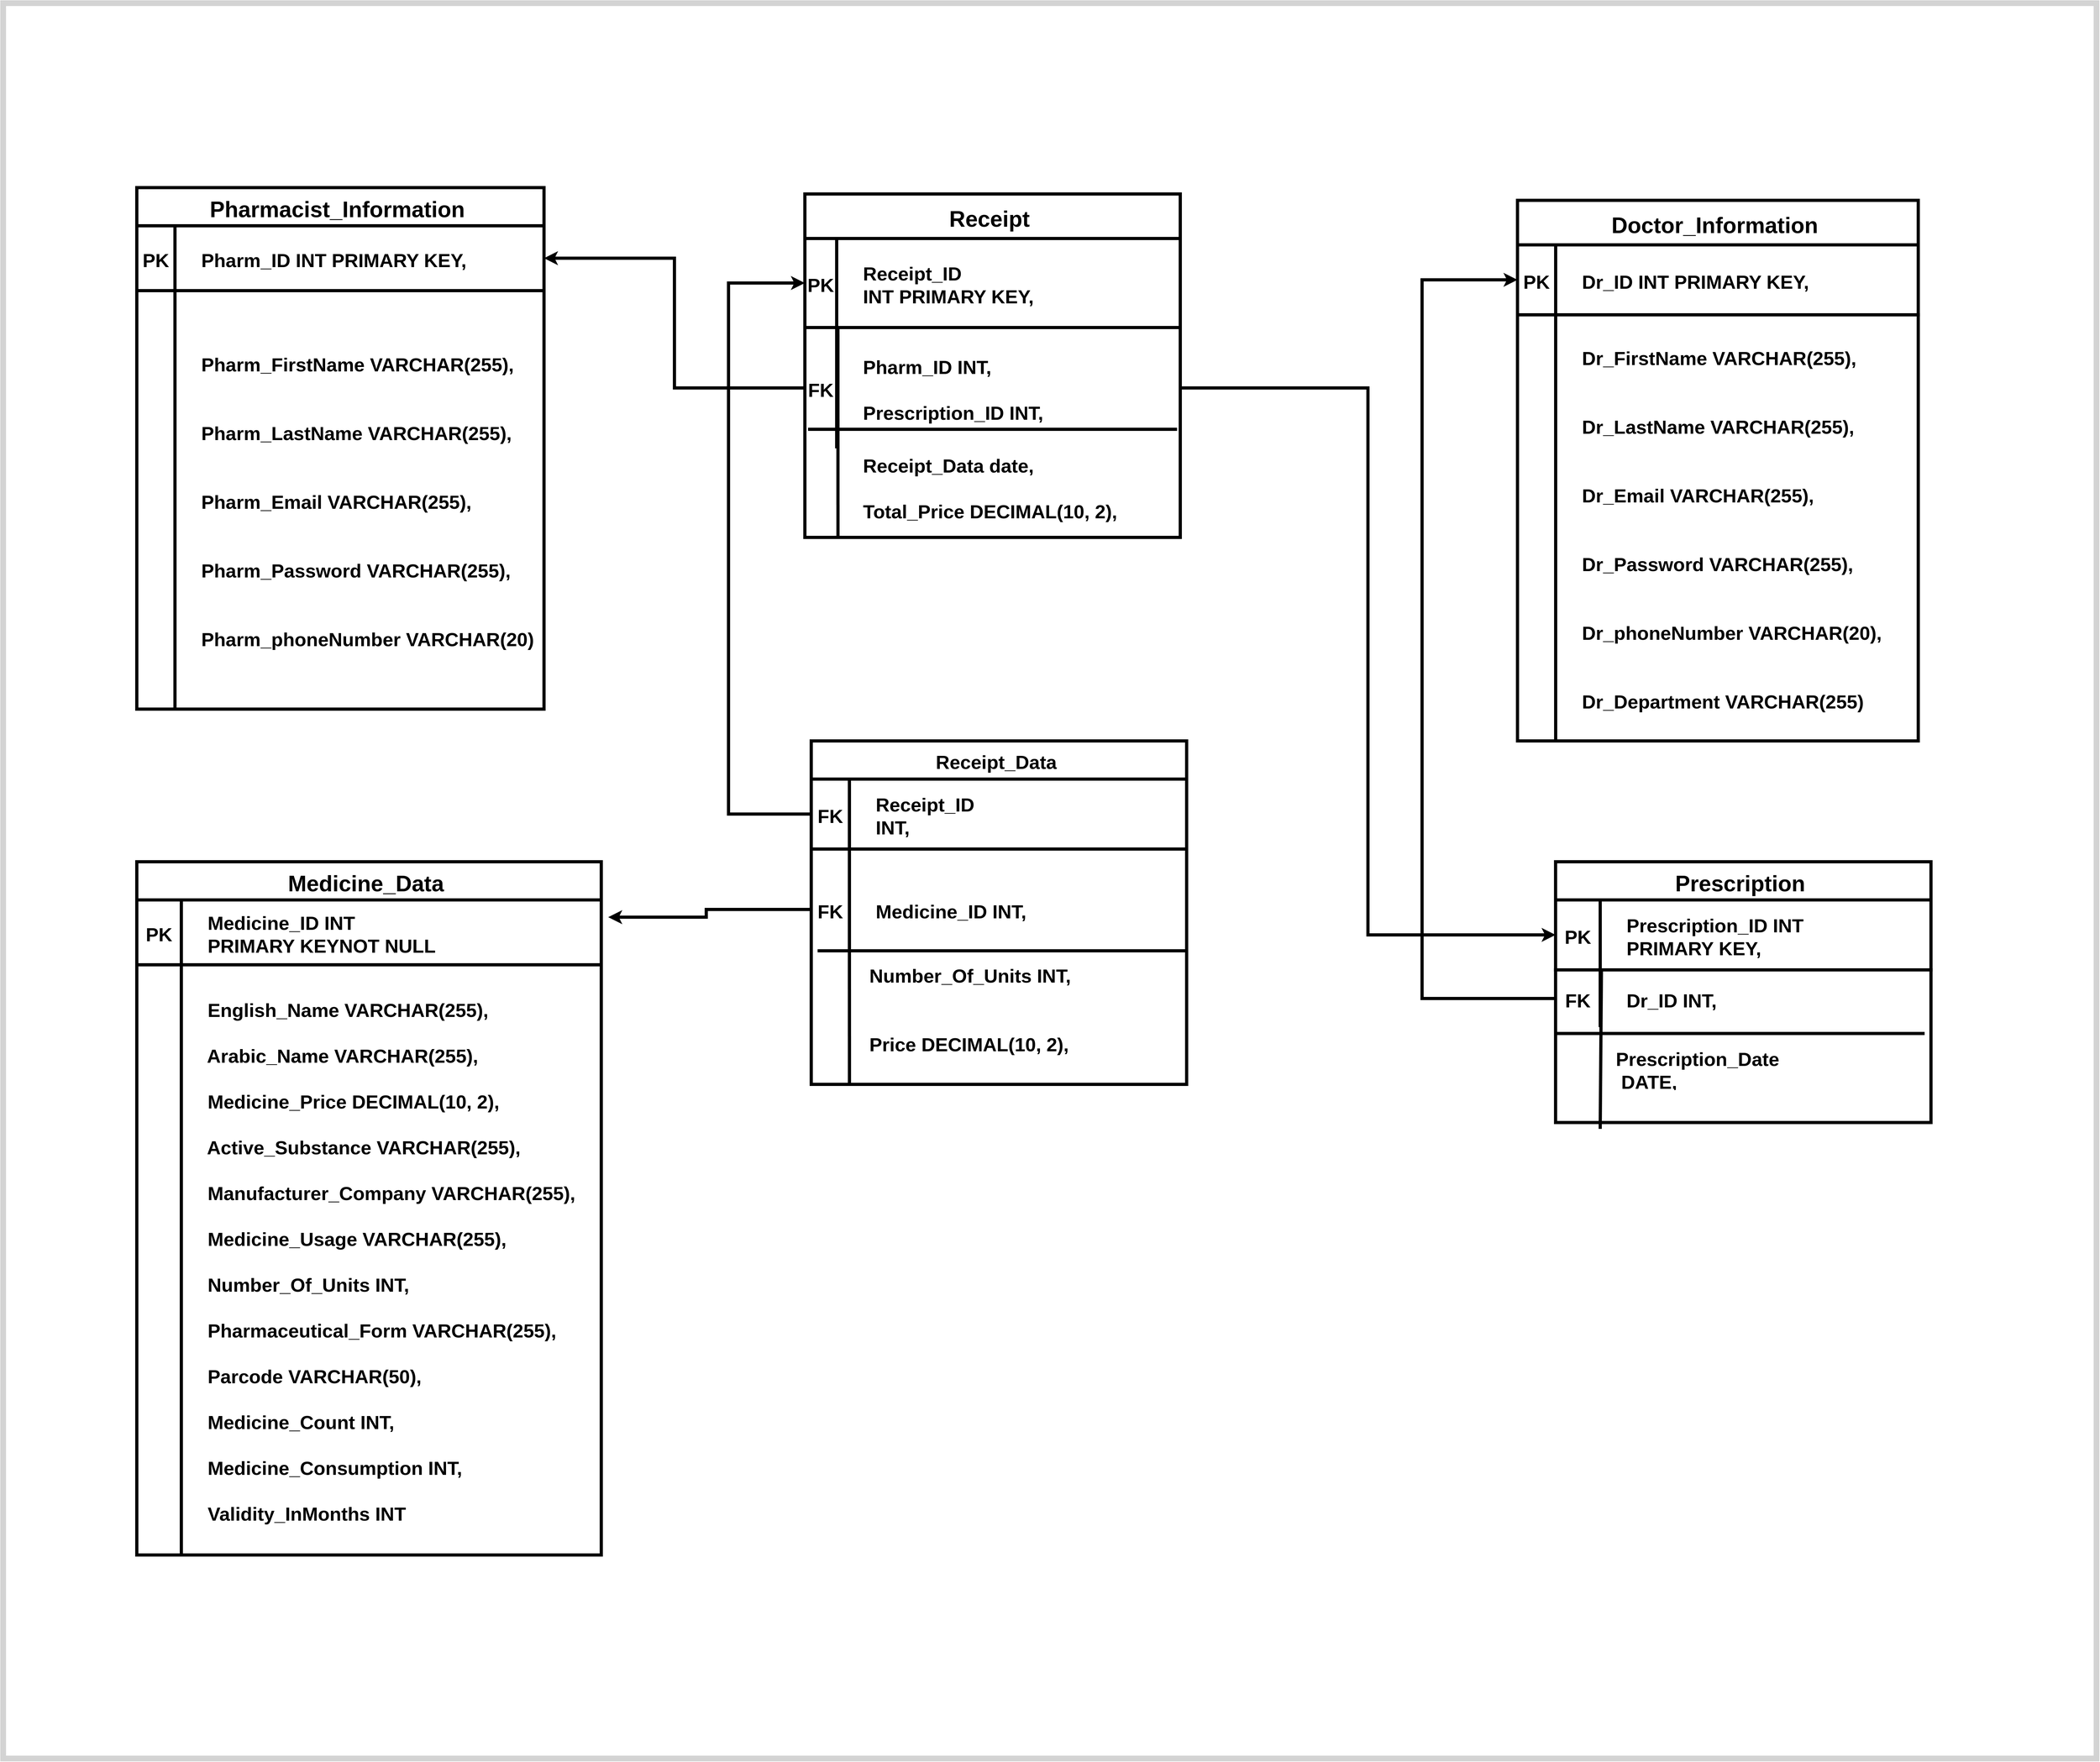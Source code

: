 <mxfile version="23.1.4" type="device">
  <diagram id="R2lEEEUBdFMjLlhIrx00" name="Page-1">
    <mxGraphModel dx="4627" dy="3437" grid="1" gridSize="10" guides="1" tooltips="1" connect="1" arrows="1" fold="1" page="1" pageScale="1" pageWidth="850" pageHeight="1100" math="0" shadow="0" extFonts="Permanent Marker^https://fonts.googleapis.com/css?family=Permanent+Marker">
      <root>
        <mxCell id="0" />
        <mxCell id="1" parent="0" />
        <mxCell id="C-vyLk0tnHw3VtMMgP7b-23" value="Medicine_Data " style="shape=table;startSize=60;container=1;collapsible=1;childLayout=tableLayout;fixedRows=1;rowLines=0;fontStyle=1;align=center;resizeLast=1;strokeWidth=5;fontSize=35;" parent="1" vertex="1">
          <mxGeometry x="-600" y="650" width="730" height="1090" as="geometry" />
        </mxCell>
        <mxCell id="C-vyLk0tnHw3VtMMgP7b-24" value="" style="shape=partialRectangle;collapsible=0;dropTarget=0;pointerEvents=0;fillColor=none;points=[[0,0.5],[1,0.5]];portConstraint=eastwest;top=0;left=0;right=0;bottom=1;strokeWidth=5;fontSize=30;" parent="C-vyLk0tnHw3VtMMgP7b-23" vertex="1">
          <mxGeometry y="60" width="730" height="102" as="geometry" />
        </mxCell>
        <mxCell id="C-vyLk0tnHw3VtMMgP7b-25" value="PK" style="shape=partialRectangle;overflow=hidden;connectable=0;fillColor=none;top=0;left=0;bottom=0;right=0;fontStyle=1;fontSize=30;strokeWidth=5;" parent="C-vyLk0tnHw3VtMMgP7b-24" vertex="1">
          <mxGeometry width="70" height="102" as="geometry">
            <mxRectangle width="70" height="102" as="alternateBounds" />
          </mxGeometry>
        </mxCell>
        <mxCell id="C-vyLk0tnHw3VtMMgP7b-26" value="    Medicine_ID INT&#xa;    PRIMARY KEYNOT NULL " style="shape=partialRectangle;overflow=hidden;connectable=0;fillColor=none;top=0;left=0;bottom=0;right=0;align=left;spacingLeft=6;fontStyle=1;fontSize=30;strokeWidth=5;" parent="C-vyLk0tnHw3VtMMgP7b-24" vertex="1">
          <mxGeometry x="70" width="660" height="102" as="geometry">
            <mxRectangle width="660" height="102" as="alternateBounds" />
          </mxGeometry>
        </mxCell>
        <mxCell id="C-vyLk0tnHw3VtMMgP7b-27" value="" style="shape=partialRectangle;collapsible=0;dropTarget=0;pointerEvents=0;fillColor=none;points=[[0,0.5],[1,0.5]];portConstraint=eastwest;top=0;left=0;right=0;bottom=0;strokeWidth=5;fontSize=30;" parent="C-vyLk0tnHw3VtMMgP7b-23" vertex="1">
          <mxGeometry y="162" width="730" height="928" as="geometry" />
        </mxCell>
        <mxCell id="C-vyLk0tnHw3VtMMgP7b-28" value="" style="shape=partialRectangle;overflow=hidden;connectable=0;fillColor=none;top=0;left=0;bottom=0;right=0;strokeWidth=5;fontSize=30;" parent="C-vyLk0tnHw3VtMMgP7b-27" vertex="1">
          <mxGeometry width="70" height="928" as="geometry">
            <mxRectangle width="70" height="928" as="alternateBounds" />
          </mxGeometry>
        </mxCell>
        <mxCell id="C-vyLk0tnHw3VtMMgP7b-29" value="    English_Name VARCHAR(255),&#xa;    &#xa;    Arabic_Name VARCHAR(255),&#xa;   &#xa;    Medicine_Price DECIMAL(10, 2),&#xa;&#xa;    Active_Substance VARCHAR(255),&#xa;&#xa;    Manufacturer_Company VARCHAR(255),&#xa;&#xa;    Medicine_Usage VARCHAR(255),&#xa;&#xa;    Number_Of_Units INT,&#xa;&#xa;    Pharmaceutical_Form VARCHAR(255),&#xa;&#xa;    Parcode VARCHAR(50),&#xa;&#xa;    Medicine_Count INT,&#xa;&#xa;    Medicine_Consumption INT,&#xa;&#xa;    Validity_InMonths INT" style="shape=partialRectangle;overflow=hidden;connectable=0;fillColor=none;top=0;left=0;bottom=0;right=0;align=left;spacingLeft=6;fontSize=30;fontStyle=1;strokeWidth=5;" parent="C-vyLk0tnHw3VtMMgP7b-27" vertex="1">
          <mxGeometry x="70" width="660" height="928" as="geometry">
            <mxRectangle width="660" height="928" as="alternateBounds" />
          </mxGeometry>
        </mxCell>
        <mxCell id="lbcuOtAXBqqS6zKlq0qN-1" value="Doctor_Information " style="shape=table;startSize=70;container=1;collapsible=1;childLayout=tableLayout;fixedRows=1;rowLines=0;fontStyle=1;align=center;resizeLast=1;strokeWidth=5;fontSize=35;perimeterSpacing=0;" vertex="1" parent="1">
          <mxGeometry x="1570" y="-390" width="629.86" height="850" as="geometry" />
        </mxCell>
        <mxCell id="lbcuOtAXBqqS6zKlq0qN-2" value="" style="shape=partialRectangle;collapsible=0;dropTarget=0;pointerEvents=0;fillColor=none;points=[[0,0.5],[1,0.5]];portConstraint=eastwest;top=0;left=0;right=0;bottom=1;strokeWidth=5;fontSize=30;" vertex="1" parent="lbcuOtAXBqqS6zKlq0qN-1">
          <mxGeometry y="70" width="629.86" height="110" as="geometry" />
        </mxCell>
        <mxCell id="lbcuOtAXBqqS6zKlq0qN-3" value="PK" style="shape=partialRectangle;overflow=hidden;connectable=0;fillColor=none;top=0;left=0;bottom=0;right=0;fontStyle=1;fontSize=30;strokeWidth=5;" vertex="1" parent="lbcuOtAXBqqS6zKlq0qN-2">
          <mxGeometry width="60" height="110" as="geometry">
            <mxRectangle width="60" height="110" as="alternateBounds" />
          </mxGeometry>
        </mxCell>
        <mxCell id="lbcuOtAXBqqS6zKlq0qN-4" value="    Dr_ID INT PRIMARY KEY," style="shape=partialRectangle;overflow=hidden;connectable=0;fillColor=none;top=0;left=0;bottom=0;right=0;align=left;spacingLeft=6;fontStyle=1;fontSize=30;strokeWidth=5;" vertex="1" parent="lbcuOtAXBqqS6zKlq0qN-2">
          <mxGeometry x="60" width="569.86" height="110" as="geometry">
            <mxRectangle width="569.86" height="110" as="alternateBounds" />
          </mxGeometry>
        </mxCell>
        <mxCell id="lbcuOtAXBqqS6zKlq0qN-5" value="" style="shape=partialRectangle;collapsible=0;dropTarget=0;pointerEvents=0;fillColor=none;points=[[0,0.5],[1,0.5]];portConstraint=eastwest;top=0;left=0;right=0;bottom=0;strokeWidth=5;fontSize=30;" vertex="1" parent="lbcuOtAXBqqS6zKlq0qN-1">
          <mxGeometry y="180" width="629.86" height="670" as="geometry" />
        </mxCell>
        <mxCell id="lbcuOtAXBqqS6zKlq0qN-6" value="" style="shape=partialRectangle;overflow=hidden;connectable=0;fillColor=none;top=0;left=0;bottom=0;right=0;strokeWidth=5;fontSize=30;" vertex="1" parent="lbcuOtAXBqqS6zKlq0qN-5">
          <mxGeometry width="60" height="670" as="geometry">
            <mxRectangle width="60" height="670" as="alternateBounds" />
          </mxGeometry>
        </mxCell>
        <mxCell id="lbcuOtAXBqqS6zKlq0qN-7" value="    Dr_FirstName VARCHAR(255),&#xa;&#xa;&#xa;    Dr_LastName VARCHAR(255),&#xa;&#xa;&#xa;    Dr_Email VARCHAR(255),&#xa;&#xa;&#xa;    Dr_Password VARCHAR(255),&#xa;&#xa;&#xa;    Dr_phoneNumber VARCHAR(20),&#xa;&#xa;&#xa;    Dr_Department VARCHAR(255)" style="shape=partialRectangle;overflow=hidden;connectable=0;fillColor=none;top=0;left=0;bottom=0;right=0;align=left;spacingLeft=6;fontSize=30;fontStyle=1;strokeWidth=5;" vertex="1" parent="lbcuOtAXBqqS6zKlq0qN-5">
          <mxGeometry x="60" width="569.86" height="670" as="geometry">
            <mxRectangle width="569.86" height="670" as="alternateBounds" />
          </mxGeometry>
        </mxCell>
        <mxCell id="lbcuOtAXBqqS6zKlq0qN-8" value="Pharmacist_Information " style="shape=table;startSize=60;container=1;collapsible=1;childLayout=tableLayout;fixedRows=1;rowLines=0;fontStyle=1;align=center;resizeLast=1;strokeWidth=5;fontSize=35;" vertex="1" parent="1">
          <mxGeometry x="-600" y="-410" width="640" height="820" as="geometry" />
        </mxCell>
        <mxCell id="lbcuOtAXBqqS6zKlq0qN-9" value="" style="shape=partialRectangle;collapsible=0;dropTarget=0;pointerEvents=0;fillColor=none;points=[[0,0.5],[1,0.5]];portConstraint=eastwest;top=0;left=0;right=0;bottom=1;strokeWidth=5;fontSize=30;" vertex="1" parent="lbcuOtAXBqqS6zKlq0qN-8">
          <mxGeometry y="60" width="640" height="102" as="geometry" />
        </mxCell>
        <mxCell id="lbcuOtAXBqqS6zKlq0qN-10" value="PK" style="shape=partialRectangle;overflow=hidden;connectable=0;fillColor=none;top=0;left=0;bottom=0;right=0;fontStyle=1;fontSize=30;strokeWidth=5;" vertex="1" parent="lbcuOtAXBqqS6zKlq0qN-9">
          <mxGeometry width="60" height="102" as="geometry">
            <mxRectangle width="60" height="102" as="alternateBounds" />
          </mxGeometry>
        </mxCell>
        <mxCell id="lbcuOtAXBqqS6zKlq0qN-11" value="    Pharm_ID INT PRIMARY KEY," style="shape=partialRectangle;overflow=hidden;connectable=0;fillColor=none;top=0;left=0;bottom=0;right=0;align=left;spacingLeft=6;fontStyle=1;fontSize=30;strokeWidth=5;" vertex="1" parent="lbcuOtAXBqqS6zKlq0qN-9">
          <mxGeometry x="60" width="580" height="102" as="geometry">
            <mxRectangle width="580" height="102" as="alternateBounds" />
          </mxGeometry>
        </mxCell>
        <mxCell id="lbcuOtAXBqqS6zKlq0qN-12" value="" style="shape=partialRectangle;collapsible=0;dropTarget=0;pointerEvents=0;fillColor=none;points=[[0,0.5],[1,0.5]];portConstraint=eastwest;top=0;left=0;right=0;bottom=0;strokeWidth=5;fontSize=30;" vertex="1" parent="lbcuOtAXBqqS6zKlq0qN-8">
          <mxGeometry y="162" width="640" height="658" as="geometry" />
        </mxCell>
        <mxCell id="lbcuOtAXBqqS6zKlq0qN-13" value="" style="shape=partialRectangle;overflow=hidden;connectable=0;fillColor=none;top=0;left=0;bottom=0;right=0;strokeWidth=5;fontSize=30;" vertex="1" parent="lbcuOtAXBqqS6zKlq0qN-12">
          <mxGeometry width="60" height="658" as="geometry">
            <mxRectangle width="60" height="658" as="alternateBounds" />
          </mxGeometry>
        </mxCell>
        <mxCell id="lbcuOtAXBqqS6zKlq0qN-14" value="    Pharm_FirstName VARCHAR(255),&#xa;&#xa;&#xa;    Pharm_LastName VARCHAR(255),&#xa;&#xa;&#xa;    Pharm_Email VARCHAR(255),&#xa;&#xa;&#xa;    Pharm_Password VARCHAR(255),&#xa;&#xa;&#xa;    Pharm_phoneNumber VARCHAR(20)" style="shape=partialRectangle;overflow=hidden;connectable=0;fillColor=none;top=0;left=0;bottom=0;right=0;align=left;spacingLeft=6;fontSize=30;fontStyle=1;strokeWidth=5;" vertex="1" parent="lbcuOtAXBqqS6zKlq0qN-12">
          <mxGeometry x="60" width="580" height="658" as="geometry">
            <mxRectangle width="580" height="658" as="alternateBounds" />
          </mxGeometry>
        </mxCell>
        <mxCell id="lbcuOtAXBqqS6zKlq0qN-15" value="Prescription " style="shape=table;startSize=60;container=1;collapsible=1;childLayout=tableLayout;fixedRows=1;rowLines=0;fontStyle=1;align=center;resizeLast=1;strokeWidth=5;fontSize=35;perimeterSpacing=0;" vertex="1" parent="1">
          <mxGeometry x="1629.86" y="650" width="590" height="410" as="geometry" />
        </mxCell>
        <mxCell id="lbcuOtAXBqqS6zKlq0qN-16" value="" style="shape=partialRectangle;collapsible=0;dropTarget=0;pointerEvents=0;fillColor=none;points=[[0,0.5],[1,0.5]];portConstraint=eastwest;top=0;left=0;right=0;bottom=1;strokeWidth=5;fontSize=30;" vertex="1" parent="lbcuOtAXBqqS6zKlq0qN-15">
          <mxGeometry y="60" width="590" height="110" as="geometry" />
        </mxCell>
        <mxCell id="lbcuOtAXBqqS6zKlq0qN-17" value="PK" style="shape=partialRectangle;overflow=hidden;connectable=0;fillColor=none;top=0;left=0;bottom=0;right=0;fontStyle=1;fontSize=30;strokeWidth=5;" vertex="1" parent="lbcuOtAXBqqS6zKlq0qN-16">
          <mxGeometry width="70.14" height="110" as="geometry">
            <mxRectangle width="70.14" height="110" as="alternateBounds" />
          </mxGeometry>
        </mxCell>
        <mxCell id="lbcuOtAXBqqS6zKlq0qN-18" value="    Prescription_ID INT&#xa;    PRIMARY KEY," style="shape=partialRectangle;overflow=hidden;connectable=0;fillColor=none;top=0;left=0;bottom=0;right=0;align=left;spacingLeft=6;fontStyle=1;fontSize=30;strokeWidth=5;" vertex="1" parent="lbcuOtAXBqqS6zKlq0qN-16">
          <mxGeometry x="70.14" width="519.86" height="110" as="geometry">
            <mxRectangle width="519.86" height="110" as="alternateBounds" />
          </mxGeometry>
        </mxCell>
        <mxCell id="lbcuOtAXBqqS6zKlq0qN-19" value="" style="shape=partialRectangle;collapsible=0;dropTarget=0;pointerEvents=0;fillColor=none;points=[[0,0.5],[1,0.5]];portConstraint=eastwest;top=0;left=0;right=0;bottom=0;strokeWidth=5;fontSize=30;" vertex="1" parent="lbcuOtAXBqqS6zKlq0qN-15">
          <mxGeometry y="170" width="590" height="90" as="geometry" />
        </mxCell>
        <mxCell id="lbcuOtAXBqqS6zKlq0qN-20" value="FK" style="shape=partialRectangle;overflow=hidden;connectable=0;fillColor=none;top=0;left=0;bottom=0;right=0;fontSize=30;fontStyle=1;strokeWidth=5;" vertex="1" parent="lbcuOtAXBqqS6zKlq0qN-19">
          <mxGeometry width="70.14" height="90" as="geometry">
            <mxRectangle width="70.14" height="90" as="alternateBounds" />
          </mxGeometry>
        </mxCell>
        <mxCell id="lbcuOtAXBqqS6zKlq0qN-21" value="    Dr_ID INT," style="shape=partialRectangle;overflow=hidden;connectable=0;fillColor=none;top=0;left=0;bottom=0;right=0;align=left;spacingLeft=6;fontSize=30;fontStyle=1;strokeWidth=5;" vertex="1" parent="lbcuOtAXBqqS6zKlq0qN-19">
          <mxGeometry x="70.14" width="519.86" height="90" as="geometry">
            <mxRectangle width="519.86" height="90" as="alternateBounds" />
          </mxGeometry>
        </mxCell>
        <mxCell id="lbcuOtAXBqqS6zKlq0qN-22" value="  Prescription_Date &#xa;   DATE," style="shape=partialRectangle;overflow=hidden;connectable=0;fillColor=none;top=0;left=0;bottom=0;right=0;align=left;spacingLeft=6;fontSize=30;fontStyle=1;strokeWidth=5;" vertex="1" parent="1">
          <mxGeometry x="1700.0" y="940" width="540" height="70" as="geometry">
            <mxRectangle width="540" height="90" as="alternateBounds" />
          </mxGeometry>
        </mxCell>
        <mxCell id="lbcuOtAXBqqS6zKlq0qN-24" value="" style="endArrow=none;html=1;rounded=0;strokeWidth=5;entryX=0.088;entryY=0;entryDx=0;entryDy=0;entryPerimeter=0;fontSize=30;" edge="1" parent="1">
          <mxGeometry width="50" height="50" relative="1" as="geometry">
            <mxPoint x="1700.0" y="1070" as="sourcePoint" />
            <mxPoint x="1701.92" y="820" as="targetPoint" />
          </mxGeometry>
        </mxCell>
        <mxCell id="lbcuOtAXBqqS6zKlq0qN-25" value="" style="endArrow=none;html=1;rounded=0;strokeWidth=5;fontSize=30;" edge="1" parent="1">
          <mxGeometry width="50" height="50" relative="1" as="geometry">
            <mxPoint x="1629.86" y="920" as="sourcePoint" />
            <mxPoint x="2209.86" y="920" as="targetPoint" />
          </mxGeometry>
        </mxCell>
        <mxCell id="lbcuOtAXBqqS6zKlq0qN-30" value="Receipt " style="shape=table;startSize=70;container=1;collapsible=1;childLayout=tableLayout;fixedRows=1;rowLines=0;fontStyle=1;align=center;resizeLast=1;strokeWidth=5;fontSize=35;perimeterSpacing=0;" vertex="1" parent="1">
          <mxGeometry x="450" y="-400" width="590" height="540" as="geometry" />
        </mxCell>
        <mxCell id="lbcuOtAXBqqS6zKlq0qN-31" value="" style="shape=partialRectangle;collapsible=0;dropTarget=0;pointerEvents=0;fillColor=none;points=[[0,0.5],[1,0.5]];portConstraint=eastwest;top=0;left=0;right=0;bottom=1;strokeWidth=5;fontSize=30;" vertex="1" parent="lbcuOtAXBqqS6zKlq0qN-30">
          <mxGeometry y="70" width="590" height="140" as="geometry" />
        </mxCell>
        <mxCell id="lbcuOtAXBqqS6zKlq0qN-32" value="PK" style="shape=partialRectangle;overflow=hidden;connectable=0;fillColor=none;top=0;left=0;bottom=0;right=0;fontStyle=1;fontSize=30;strokeWidth=5;" vertex="1" parent="lbcuOtAXBqqS6zKlq0qN-31">
          <mxGeometry width="50" height="140" as="geometry">
            <mxRectangle width="50" height="140" as="alternateBounds" />
          </mxGeometry>
        </mxCell>
        <mxCell id="lbcuOtAXBqqS6zKlq0qN-33" value="    Receipt_ID&#xa;    INT PRIMARY KEY," style="shape=partialRectangle;overflow=hidden;connectable=0;fillColor=none;top=0;left=0;bottom=0;right=0;align=left;spacingLeft=6;fontStyle=1;fontSize=30;strokeWidth=5;" vertex="1" parent="lbcuOtAXBqqS6zKlq0qN-31">
          <mxGeometry x="50" width="540" height="140" as="geometry">
            <mxRectangle width="540" height="140" as="alternateBounds" />
          </mxGeometry>
        </mxCell>
        <mxCell id="lbcuOtAXBqqS6zKlq0qN-34" value="" style="shape=partialRectangle;collapsible=0;dropTarget=0;pointerEvents=0;fillColor=none;points=[[0,0.5],[1,0.5]];portConstraint=eastwest;top=0;left=0;right=0;bottom=0;strokeWidth=5;fontSize=30;" vertex="1" parent="lbcuOtAXBqqS6zKlq0qN-30">
          <mxGeometry y="210" width="590" height="190" as="geometry" />
        </mxCell>
        <mxCell id="lbcuOtAXBqqS6zKlq0qN-35" value="FK" style="shape=partialRectangle;overflow=hidden;connectable=0;fillColor=none;top=0;left=0;bottom=0;right=0;fontSize=30;fontStyle=1;strokeWidth=5;" vertex="1" parent="lbcuOtAXBqqS6zKlq0qN-34">
          <mxGeometry width="50" height="190" as="geometry">
            <mxRectangle width="50" height="190" as="alternateBounds" />
          </mxGeometry>
        </mxCell>
        <mxCell id="lbcuOtAXBqqS6zKlq0qN-36" value="    Pharm_ID INT,&#xa;&#xa;    Prescription_ID INT," style="shape=partialRectangle;overflow=hidden;connectable=0;fillColor=none;top=0;left=0;bottom=0;right=0;align=left;spacingLeft=6;fontSize=30;fontStyle=1;strokeWidth=5;" vertex="1" parent="lbcuOtAXBqqS6zKlq0qN-34">
          <mxGeometry x="50" width="540" height="190" as="geometry">
            <mxRectangle width="540" height="190" as="alternateBounds" />
          </mxGeometry>
        </mxCell>
        <mxCell id="lbcuOtAXBqqS6zKlq0qN-37" value="    Receipt_Data date,&#xa;&#xa;    Total_Price DECIMAL(10, 2)," style="shape=partialRectangle;overflow=hidden;connectable=0;fillColor=none;top=0;left=0;bottom=0;right=0;align=left;spacingLeft=6;fontSize=30;fontStyle=1;strokeWidth=5;" vertex="1" parent="1">
          <mxGeometry x="500" y="-20" width="540" height="160" as="geometry">
            <mxRectangle width="540" height="90" as="alternateBounds" />
          </mxGeometry>
        </mxCell>
        <mxCell id="lbcuOtAXBqqS6zKlq0qN-38" value="" style="endArrow=none;html=1;rounded=0;strokeWidth=5;entryX=0.088;entryY=0;entryDx=0;entryDy=0;entryPerimeter=0;fontSize=30;" edge="1" parent="1" target="lbcuOtAXBqqS6zKlq0qN-34">
          <mxGeometry width="50" height="50" relative="1" as="geometry">
            <mxPoint x="502" y="140" as="sourcePoint" />
            <mxPoint x="500" y="-150" as="targetPoint" />
          </mxGeometry>
        </mxCell>
        <mxCell id="lbcuOtAXBqqS6zKlq0qN-39" value="" style="endArrow=none;html=1;rounded=0;strokeWidth=5;fontSize=30;" edge="1" parent="1">
          <mxGeometry width="50" height="50" relative="1" as="geometry">
            <mxPoint x="455" y="-30" as="sourcePoint" />
            <mxPoint x="1035" y="-30" as="targetPoint" />
          </mxGeometry>
        </mxCell>
        <mxCell id="lbcuOtAXBqqS6zKlq0qN-40" value="Receipt_Data " style="shape=table;startSize=60;container=1;collapsible=1;childLayout=tableLayout;fixedRows=1;rowLines=0;fontStyle=1;align=center;resizeLast=1;strokeWidth=5;fontSize=30;perimeterSpacing=0;" vertex="1" parent="1">
          <mxGeometry x="460" y="460" width="590" height="540" as="geometry" />
        </mxCell>
        <mxCell id="lbcuOtAXBqqS6zKlq0qN-41" value="" style="shape=partialRectangle;collapsible=0;dropTarget=0;pointerEvents=0;fillColor=none;points=[[0,0.5],[1,0.5]];portConstraint=eastwest;top=0;left=0;right=0;bottom=1;strokeWidth=5;fontSize=30;" vertex="1" parent="lbcuOtAXBqqS6zKlq0qN-40">
          <mxGeometry y="60" width="590" height="110" as="geometry" />
        </mxCell>
        <mxCell id="lbcuOtAXBqqS6zKlq0qN-42" value="FK" style="shape=partialRectangle;overflow=hidden;connectable=0;fillColor=none;top=0;left=0;bottom=0;right=0;fontStyle=1;fontSize=30;strokeWidth=5;" vertex="1" parent="lbcuOtAXBqqS6zKlq0qN-41">
          <mxGeometry width="60.0" height="110" as="geometry">
            <mxRectangle width="60.0" height="110" as="alternateBounds" />
          </mxGeometry>
        </mxCell>
        <mxCell id="lbcuOtAXBqqS6zKlq0qN-43" value="    Receipt_ID&#xa;    INT," style="shape=partialRectangle;overflow=hidden;connectable=0;fillColor=none;top=0;left=0;bottom=0;right=0;align=left;spacingLeft=6;fontStyle=1;fontSize=30;strokeWidth=5;" vertex="1" parent="lbcuOtAXBqqS6zKlq0qN-41">
          <mxGeometry x="60.0" width="530.0" height="110" as="geometry">
            <mxRectangle width="530.0" height="110" as="alternateBounds" />
          </mxGeometry>
        </mxCell>
        <mxCell id="lbcuOtAXBqqS6zKlq0qN-44" value="" style="shape=partialRectangle;collapsible=0;dropTarget=0;pointerEvents=0;fillColor=none;points=[[0,0.5],[1,0.5]];portConstraint=eastwest;top=0;left=0;right=0;bottom=0;strokeWidth=5;fontSize=30;" vertex="1" parent="lbcuOtAXBqqS6zKlq0qN-40">
          <mxGeometry y="170" width="590" height="190" as="geometry" />
        </mxCell>
        <mxCell id="lbcuOtAXBqqS6zKlq0qN-45" value="FK" style="shape=partialRectangle;overflow=hidden;connectable=0;fillColor=none;top=0;left=0;bottom=0;right=0;fontSize=30;fontStyle=1;strokeWidth=5;" vertex="1" parent="lbcuOtAXBqqS6zKlq0qN-44">
          <mxGeometry width="60.0" height="190" as="geometry">
            <mxRectangle width="60.0" height="190" as="alternateBounds" />
          </mxGeometry>
        </mxCell>
        <mxCell id="lbcuOtAXBqqS6zKlq0qN-46" value="    Medicine_ID INT," style="shape=partialRectangle;overflow=hidden;connectable=0;fillColor=none;top=0;left=0;bottom=0;right=0;align=left;spacingLeft=6;fontSize=30;fontStyle=1;strokeWidth=5;" vertex="1" parent="lbcuOtAXBqqS6zKlq0qN-44">
          <mxGeometry x="60.0" width="530.0" height="190" as="geometry">
            <mxRectangle width="530.0" height="190" as="alternateBounds" />
          </mxGeometry>
        </mxCell>
        <mxCell id="lbcuOtAXBqqS6zKlq0qN-47" value="    Number_Of_Units INT,&#xa;&#xa;&#xa;    Price DECIMAL(10, 2)," style="shape=partialRectangle;overflow=hidden;connectable=0;fillColor=none;top=0;left=0;bottom=0;right=0;align=left;spacingLeft=6;fontSize=30;fontStyle=1;strokeWidth=5;" vertex="1" parent="1">
          <mxGeometry x="510" y="800" width="540" height="160" as="geometry">
            <mxRectangle width="540" height="90" as="alternateBounds" />
          </mxGeometry>
        </mxCell>
        <mxCell id="lbcuOtAXBqqS6zKlq0qN-48" value="" style="endArrow=none;html=1;rounded=0;strokeWidth=5;fontSize=30;" edge="1" parent="1">
          <mxGeometry width="50" height="50" relative="1" as="geometry">
            <mxPoint x="520.08" y="1000" as="sourcePoint" />
            <mxPoint x="520" y="810" as="targetPoint" />
          </mxGeometry>
        </mxCell>
        <mxCell id="lbcuOtAXBqqS6zKlq0qN-49" value="" style="endArrow=none;html=1;rounded=0;strokeWidth=5;fontSize=30;" edge="1" parent="1">
          <mxGeometry width="50" height="50" relative="1" as="geometry">
            <mxPoint x="470" y="790" as="sourcePoint" />
            <mxPoint x="1050" y="790" as="targetPoint" />
          </mxGeometry>
        </mxCell>
        <mxCell id="lbcuOtAXBqqS6zKlq0qN-51" style="edgeStyle=orthogonalEdgeStyle;rounded=0;orthogonalLoop=1;jettySize=auto;html=1;exitX=0;exitY=0.5;exitDx=0;exitDy=0;entryX=1.015;entryY=0.266;entryDx=0;entryDy=0;entryPerimeter=0;strokeWidth=5;fontSize=30;" edge="1" parent="1" source="lbcuOtAXBqqS6zKlq0qN-44" target="C-vyLk0tnHw3VtMMgP7b-24">
          <mxGeometry relative="1" as="geometry" />
        </mxCell>
        <mxCell id="lbcuOtAXBqqS6zKlq0qN-53" style="edgeStyle=orthogonalEdgeStyle;rounded=0;orthogonalLoop=1;jettySize=auto;html=1;exitX=0;exitY=0.5;exitDx=0;exitDy=0;entryX=1;entryY=0.5;entryDx=0;entryDy=0;strokeWidth=5;fontSize=30;" edge="1" parent="1" source="lbcuOtAXBqqS6zKlq0qN-34" target="lbcuOtAXBqqS6zKlq0qN-9">
          <mxGeometry relative="1" as="geometry" />
        </mxCell>
        <mxCell id="lbcuOtAXBqqS6zKlq0qN-54" style="edgeStyle=orthogonalEdgeStyle;rounded=0;orthogonalLoop=1;jettySize=auto;html=1;exitX=1;exitY=0.5;exitDx=0;exitDy=0;entryX=0;entryY=0.5;entryDx=0;entryDy=0;strokeWidth=5;fontSize=30;" edge="1" parent="1" source="lbcuOtAXBqqS6zKlq0qN-34" target="lbcuOtAXBqqS6zKlq0qN-16">
          <mxGeometry relative="1" as="geometry" />
        </mxCell>
        <mxCell id="lbcuOtAXBqqS6zKlq0qN-55" style="edgeStyle=orthogonalEdgeStyle;rounded=0;orthogonalLoop=1;jettySize=auto;html=1;exitX=0;exitY=0.5;exitDx=0;exitDy=0;entryX=0;entryY=0.5;entryDx=0;entryDy=0;strokeWidth=5;" edge="1" parent="1" source="lbcuOtAXBqqS6zKlq0qN-41" target="lbcuOtAXBqqS6zKlq0qN-31">
          <mxGeometry relative="1" as="geometry">
            <Array as="points">
              <mxPoint x="330" y="575" />
              <mxPoint x="330" y="-260" />
            </Array>
          </mxGeometry>
        </mxCell>
        <mxCell id="lbcuOtAXBqqS6zKlq0qN-56" style="edgeStyle=orthogonalEdgeStyle;rounded=0;orthogonalLoop=1;jettySize=auto;html=1;exitX=0;exitY=0.5;exitDx=0;exitDy=0;entryX=0;entryY=0.5;entryDx=0;entryDy=0;strokeWidth=5;" edge="1" parent="1" source="lbcuOtAXBqqS6zKlq0qN-19" target="lbcuOtAXBqqS6zKlq0qN-2">
          <mxGeometry relative="1" as="geometry">
            <Array as="points">
              <mxPoint x="1420" y="865" />
              <mxPoint x="1420" y="-265" />
            </Array>
          </mxGeometry>
        </mxCell>
        <mxCell id="lbcuOtAXBqqS6zKlq0qN-57" value="" style="rounded=0;whiteSpace=wrap;html=1;fillColor=none;strokeColor=#d3d3d3;strokeWidth=9;" vertex="1" parent="1">
          <mxGeometry x="-810" y="-700" width="3290" height="2760" as="geometry" />
        </mxCell>
      </root>
    </mxGraphModel>
  </diagram>
</mxfile>
